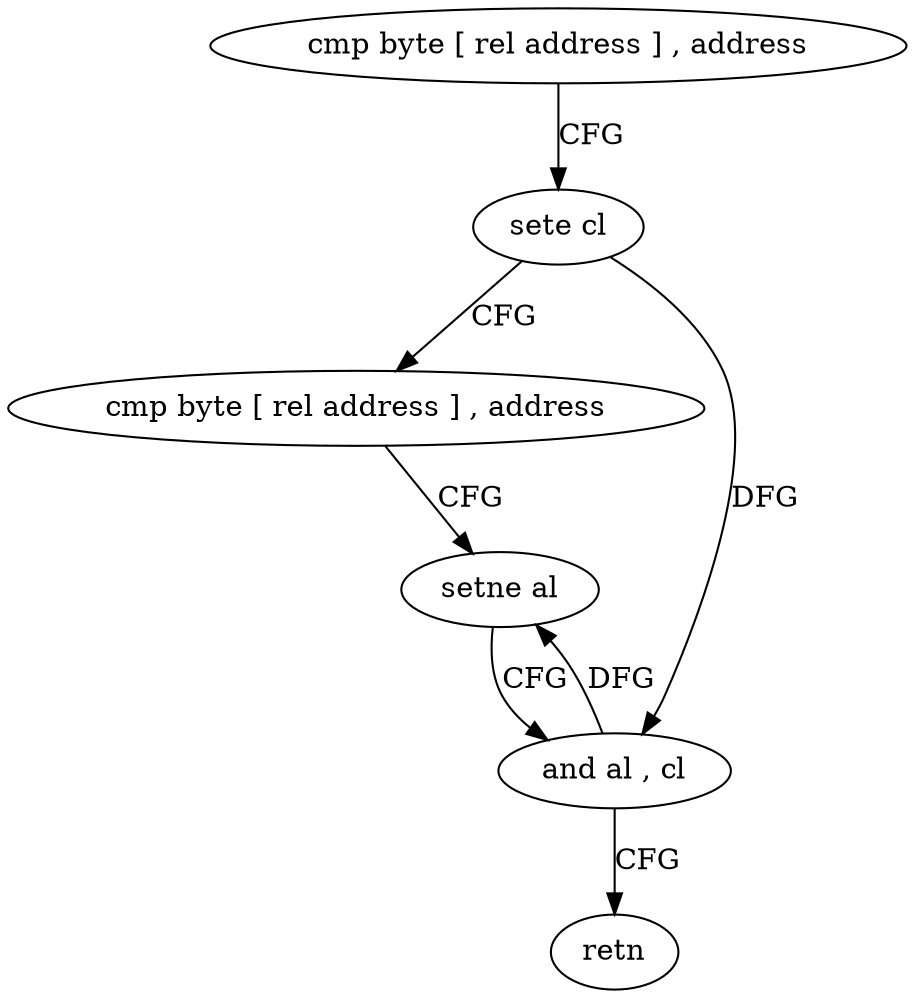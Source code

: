 digraph "func" {
"4238960" [label = "cmp byte [ rel address ] , address" ]
"4238967" [label = "sete cl" ]
"4238970" [label = "cmp byte [ rel address ] , address" ]
"4238977" [label = "setne al" ]
"4238980" [label = "and al , cl" ]
"4238982" [label = "retn" ]
"4238960" -> "4238967" [ label = "CFG" ]
"4238967" -> "4238970" [ label = "CFG" ]
"4238967" -> "4238980" [ label = "DFG" ]
"4238970" -> "4238977" [ label = "CFG" ]
"4238977" -> "4238980" [ label = "CFG" ]
"4238980" -> "4238982" [ label = "CFG" ]
"4238980" -> "4238977" [ label = "DFG" ]
}
